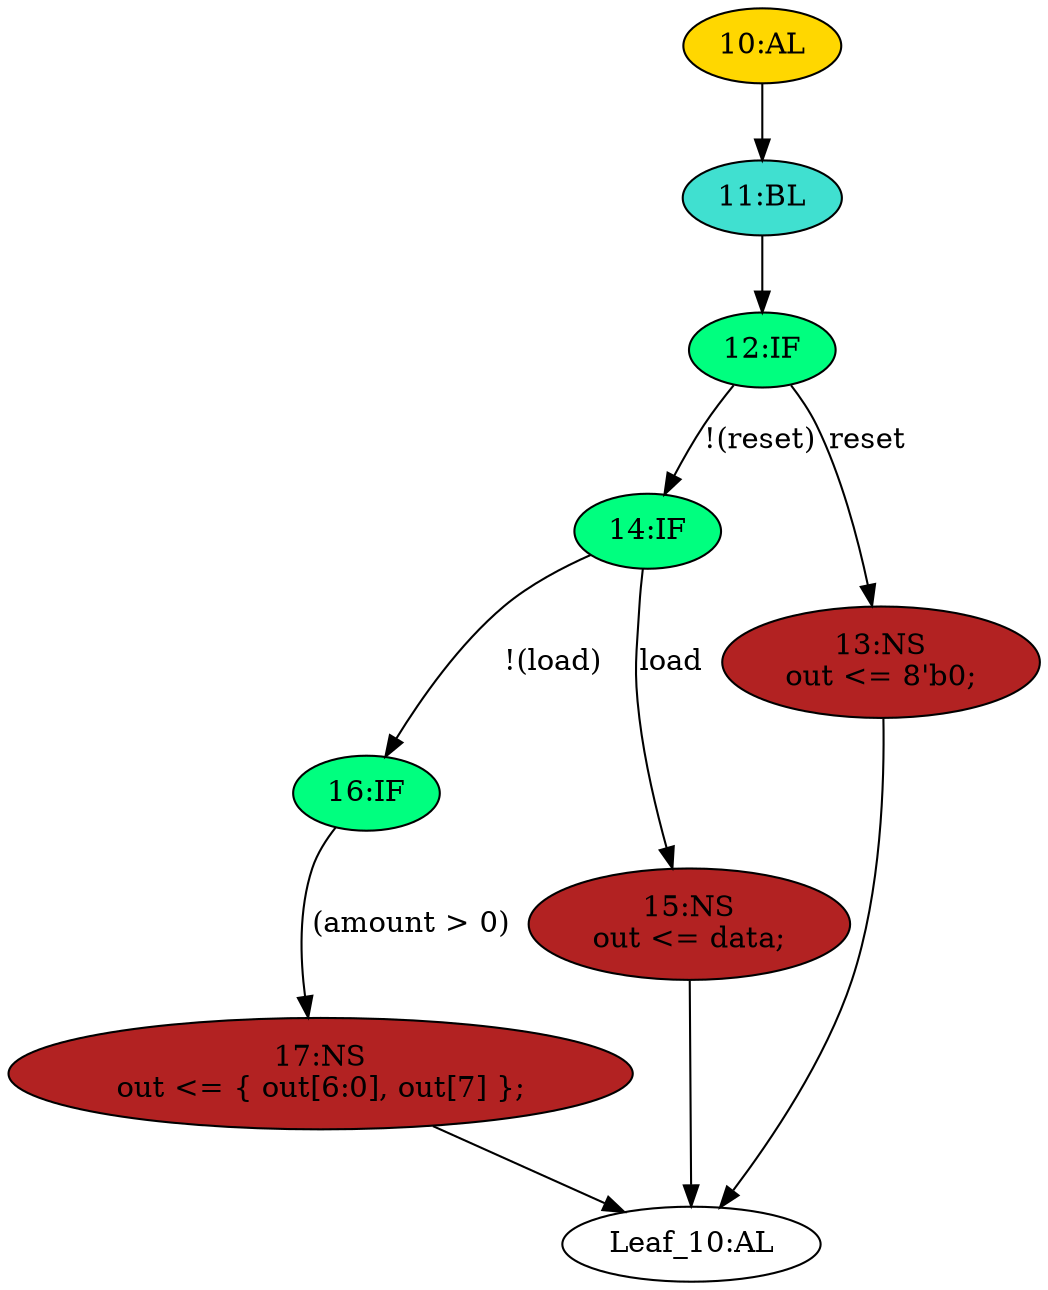 strict digraph "" {
	node [label="\N"];
	"10:AL"	[ast="<pyverilog.vparser.ast.Always object at 0x7fa134058ad0>",
		clk_sens=True,
		fillcolor=gold,
		label="10:AL",
		sens="['clk']",
		statements="[]",
		style=filled,
		typ=Always,
		use_var="['load', 'reset', 'amount', 'data', 'out']"];
	"11:BL"	[ast="<pyverilog.vparser.ast.Block object at 0x7fa134058450>",
		fillcolor=turquoise,
		label="11:BL",
		statements="[]",
		style=filled,
		typ=Block];
	"10:AL" -> "11:BL"	[cond="[]",
		lineno=None];
	"12:IF"	[ast="<pyverilog.vparser.ast.IfStatement object at 0x7fa1340583d0>",
		fillcolor=springgreen,
		label="12:IF",
		statements="[]",
		style=filled,
		typ=IfStatement];
	"14:IF"	[ast="<pyverilog.vparser.ast.IfStatement object at 0x7fa134058510>",
		fillcolor=springgreen,
		label="14:IF",
		statements="[]",
		style=filled,
		typ=IfStatement];
	"12:IF" -> "14:IF"	[cond="['reset']",
		label="!(reset)",
		lineno=12];
	"13:NS"	[ast="<pyverilog.vparser.ast.NonblockingSubstitution object at 0x7fa133905390>",
		fillcolor=firebrick,
		label="13:NS
out <= 8'b0;",
		statements="[<pyverilog.vparser.ast.NonblockingSubstitution object at 0x7fa133905390>]",
		style=filled,
		typ=NonblockingSubstitution];
	"12:IF" -> "13:NS"	[cond="['reset']",
		label=reset,
		lineno=12];
	"16:IF"	[ast="<pyverilog.vparser.ast.IfStatement object at 0x7fa134058b50>",
		fillcolor=springgreen,
		label="16:IF",
		statements="[]",
		style=filled,
		typ=IfStatement];
	"17:NS"	[ast="<pyverilog.vparser.ast.NonblockingSubstitution object at 0x7fa1339175d0>",
		fillcolor=firebrick,
		label="17:NS
out <= { out[6:0], out[7] };",
		statements="[<pyverilog.vparser.ast.NonblockingSubstitution object at 0x7fa1339175d0>]",
		style=filled,
		typ=NonblockingSubstitution];
	"16:IF" -> "17:NS"	[cond="['amount']",
		label="(amount > 0)",
		lineno=16];
	"11:BL" -> "12:IF"	[cond="[]",
		lineno=None];
	"14:IF" -> "16:IF"	[cond="['load']",
		label="!(load)",
		lineno=14];
	"15:NS"	[ast="<pyverilog.vparser.ast.NonblockingSubstitution object at 0x7fa133905210>",
		fillcolor=firebrick,
		label="15:NS
out <= data;",
		statements="[<pyverilog.vparser.ast.NonblockingSubstitution object at 0x7fa133905210>]",
		style=filled,
		typ=NonblockingSubstitution];
	"14:IF" -> "15:NS"	[cond="['load']",
		label=load,
		lineno=14];
	"Leaf_10:AL"	[def_var="['out']",
		label="Leaf_10:AL"];
	"17:NS" -> "Leaf_10:AL"	[cond="[]",
		lineno=None];
	"15:NS" -> "Leaf_10:AL"	[cond="[]",
		lineno=None];
	"13:NS" -> "Leaf_10:AL"	[cond="[]",
		lineno=None];
}

